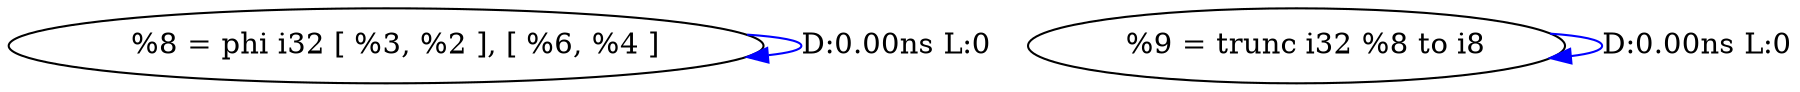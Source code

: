 digraph {
Node0x2b6a440[label="  %8 = phi i32 [ %3, %2 ], [ %6, %4 ]"];
Node0x2b6a440 -> Node0x2b6a440[label="D:0.00ns L:0",color=blue];
Node0x2b6a520[label="  %9 = trunc i32 %8 to i8"];
Node0x2b6a520 -> Node0x2b6a520[label="D:0.00ns L:0",color=blue];
}
